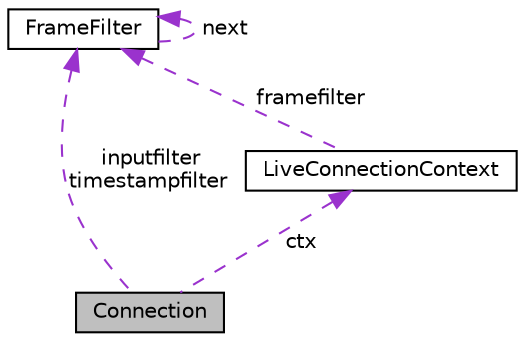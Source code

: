digraph "Connection"
{
  edge [fontname="Helvetica",fontsize="10",labelfontname="Helvetica",labelfontsize="10"];
  node [fontname="Helvetica",fontsize="10",shape=record];
  Node3 [label="Connection",height=0.2,width=0.4,color="black", fillcolor="grey75", style="filled", fontcolor="black"];
  Node4 -> Node3 [dir="back",color="darkorchid3",fontsize="10",style="dashed",label=" ctx" ,fontname="Helvetica"];
  Node4 [label="LiveConnectionContext",height=0.2,width=0.4,color="black", fillcolor="white", style="filled",URL="$structLiveConnectionContext.html",tooltip="Identifies a stream and encapsulates information about the type of connection the user is requesting ..."];
  Node5 -> Node4 [dir="back",color="darkorchid3",fontsize="10",style="dashed",label=" framefilter" ,fontname="Helvetica"];
  Node5 [label="FrameFilter",height=0.2,width=0.4,color="black", fillcolor="white", style="filled",URL="$classFrameFilter.html",tooltip="The mother class of all frame filters! FrameFilters are used to create \"filter chains\". "];
  Node5 -> Node5 [dir="back",color="darkorchid3",fontsize="10",style="dashed",label=" next" ,fontname="Helvetica"];
  Node5 -> Node3 [dir="back",color="darkorchid3",fontsize="10",style="dashed",label=" inputfilter\ntimestampfilter" ,fontname="Helvetica"];
}

